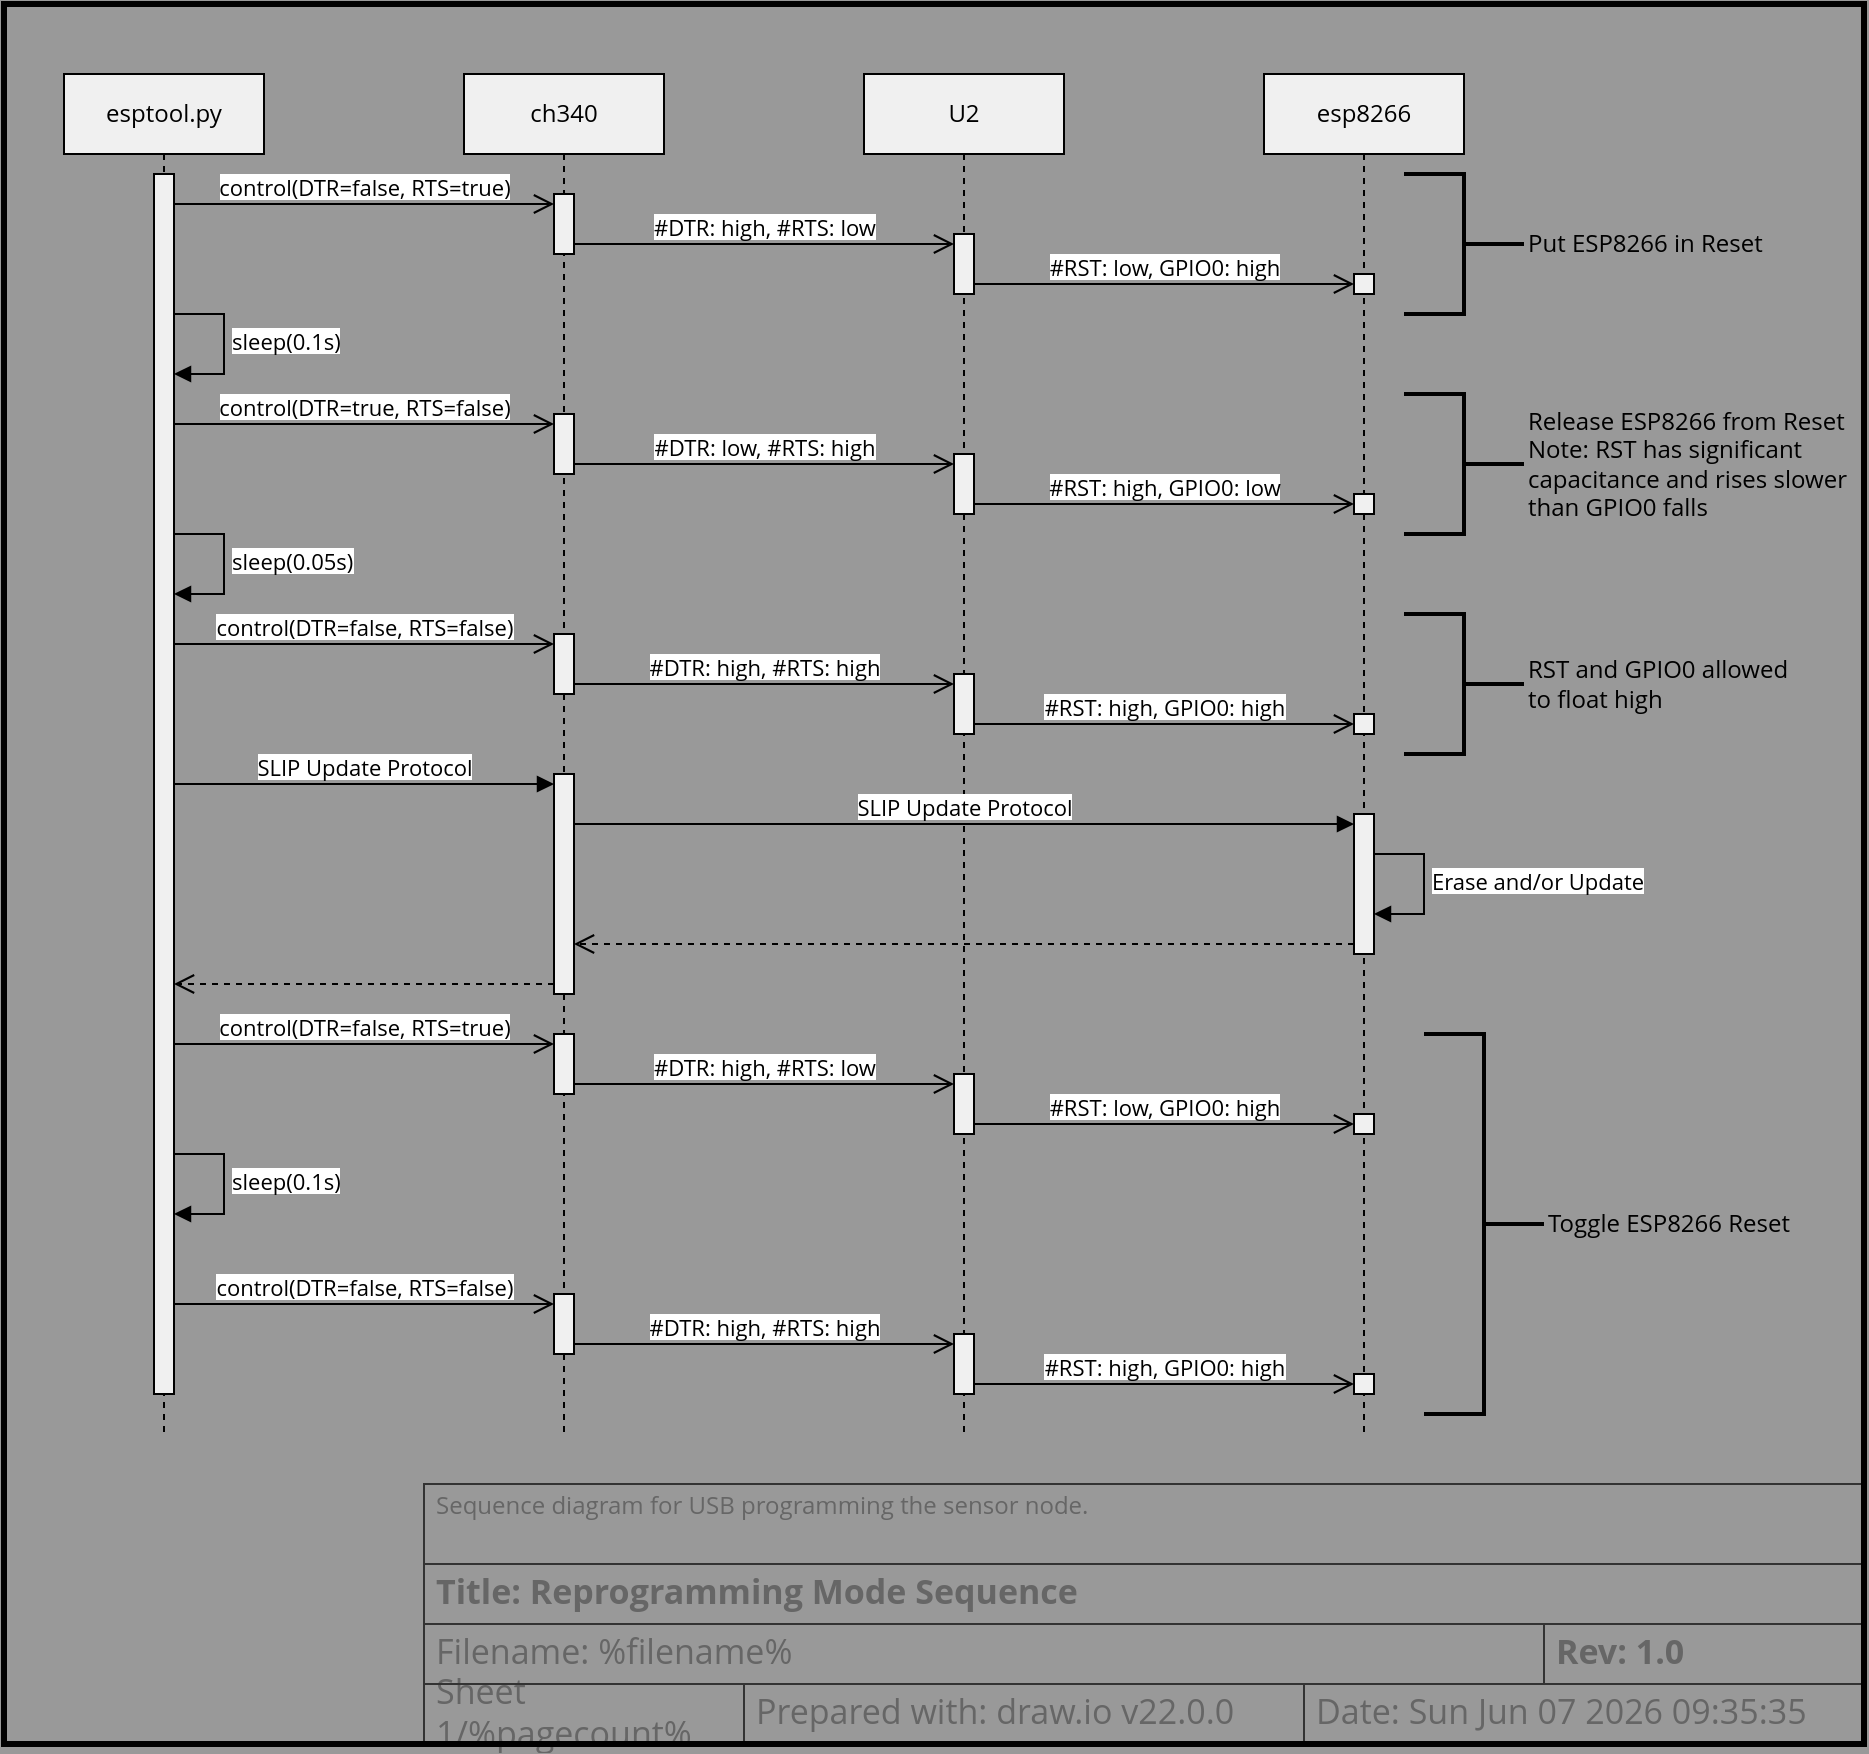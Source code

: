 <mxfile version="22.0.2" type="device">
  <diagram name="Reprogramming Mode Sequence" id="fo18u6Ch1KVScq3Fo-Wy">
    <mxGraphModel dx="2152" dy="1611" grid="1" gridSize="10" guides="1" tooltips="1" connect="1" arrows="1" fold="1" page="1" pageScale="1" pageWidth="800" pageHeight="350" background="#999999" math="0" shadow="0">
      <root>
        <object label="" description="Sequence diagram for USB programming the sensor node." rev="1.0" id="0">
          <mxCell />
        </object>
        <object label="Title Block" id="1">
          <mxCell style="locked=1;" parent="0" />
        </object>
        <mxCell id="h7L3MlKvrl_dhOmhB3lf-10" value="Prepared with: draw.io v22.0.0" style="strokeWidth=1;shadow=0;dashed=0;align=center;html=1;shape=mxgraph.mockup.text.textBox;fontColor=#666666;align=left;fontSize=17;spacingLeft=4;spacingTop=-3;whiteSpace=wrap;strokeColor=#333333;mainText=;fillColor=none;fontFamily=Open Sans;movable=1;resizable=1;rotatable=1;deletable=1;editable=1;locked=0;connectable=1;" parent="1" vertex="1">
          <mxGeometry x="220" y="300" width="280" height="30" as="geometry" />
        </mxCell>
        <object label="&lt;div align=&quot;left&quot;&gt;Sheet %pagenumber%/%pagecount%&lt;/div&gt;" placeholders="1" id="h7L3MlKvrl_dhOmhB3lf-12">
          <mxCell style="strokeWidth=1;shadow=0;dashed=0;align=left;html=1;shape=mxgraph.mockup.text.textBox;fontColor=#666666;align=left;fontSize=17;spacingLeft=4;spacingTop=-3;whiteSpace=wrap;strokeColor=#333333;mainText=;fillColor=none;fontFamily=Open Sans;movable=1;resizable=1;rotatable=1;deletable=1;editable=1;locked=0;connectable=1;" parent="1" vertex="1">
            <mxGeometry x="60" y="300" width="160" height="30" as="geometry" />
          </mxCell>
        </object>
        <object label="Date: &lt;font style=&quot;font-size: 17px;&quot;&gt;%date{ddd mmm dd yyyy HH:MM:ss}%&lt;/font&gt;" placeholders="1" id="h7L3MlKvrl_dhOmhB3lf-13">
          <mxCell style="strokeWidth=1;shadow=0;dashed=0;align=center;html=1;shape=mxgraph.mockup.text.textBox;fontColor=#666666;align=left;fontSize=17;spacingLeft=4;spacingTop=-3;whiteSpace=wrap;strokeColor=#333333;mainText=;fillColor=none;fontFamily=Open Sans;movable=1;resizable=1;rotatable=1;deletable=1;editable=1;locked=0;connectable=1;" parent="1" vertex="1">
            <mxGeometry x="500" y="300" width="280" height="30" as="geometry" />
          </mxCell>
        </object>
        <object label="&lt;b&gt;Title: %page%&lt;/b&gt;" placeholders="1" id="h7L3MlKvrl_dhOmhB3lf-14">
          <mxCell style="strokeWidth=1;shadow=0;dashed=0;align=center;html=1;shape=mxgraph.mockup.text.textBox;fontColor=#666666;align=left;fontSize=17;spacingLeft=4;spacingTop=-3;whiteSpace=wrap;strokeColor=#333333;mainText=;fillColor=none;fontFamily=Open Sans;movable=1;resizable=1;rotatable=1;deletable=1;editable=1;locked=0;connectable=1;" parent="1" vertex="1">
            <mxGeometry x="60" y="240" width="720" height="30" as="geometry" />
          </mxCell>
        </object>
        <object label="Filename: %filename%" placeholders="1" id="h7L3MlKvrl_dhOmhB3lf-15">
          <mxCell style="strokeWidth=1;shadow=0;dashed=0;align=center;html=1;shape=mxgraph.mockup.text.textBox;fontColor=#666666;align=left;fontSize=17;spacingLeft=4;spacingTop=-3;whiteSpace=wrap;strokeColor=#333333;mainText=;fillColor=none;fontFamily=Open Sans;movable=1;resizable=1;rotatable=1;deletable=1;editable=1;locked=0;connectable=1;" parent="1" vertex="1">
            <mxGeometry x="60" y="270" width="560" height="30" as="geometry" />
          </mxCell>
        </object>
        <object label="&lt;div align=&quot;left&quot;&gt;%description%&lt;/div&gt;" placeholders="1" id="h7L3MlKvrl_dhOmhB3lf-16">
          <mxCell style="strokeWidth=1;shadow=0;dashed=0;html=1;shape=mxgraph.mockup.text.textBox;fontColor=#666666;align=left;verticalAlign=top;fontSize=12;spacingLeft=4;spacingTop=-3;whiteSpace=wrap;strokeColor=#333333;mainText=;fillColor=none;fontFamily=Open Sans;movable=1;resizable=1;rotatable=1;deletable=1;editable=1;locked=0;connectable=1;" parent="1" vertex="1">
            <mxGeometry x="60" y="200" width="720" height="40" as="geometry" />
          </mxCell>
        </object>
        <object label="&lt;b&gt;Rev: %rev%&lt;br&gt;&lt;/b&gt;" placeholders="1" id="EyKvBmyPNv_MzgSUc5b6-1">
          <mxCell style="strokeWidth=1;shadow=0;dashed=0;align=center;html=1;shape=mxgraph.mockup.text.textBox;fontColor=#666666;align=left;fontSize=17;spacingLeft=4;spacingTop=-3;whiteSpace=wrap;strokeColor=#333333;mainText=;fillColor=none;fontFamily=Open Sans;movable=1;resizable=1;rotatable=1;deletable=1;editable=1;locked=0;connectable=1;" parent="1" vertex="1">
            <mxGeometry x="620" y="270" width="160" height="30" as="geometry" />
          </mxCell>
        </object>
        <object label="Drawing Frame" id="2jkEU8j2_UPUL1MGRyPS-1">
          <mxCell style="locked=1;" parent="0" />
        </object>
        <mxCell id="2jkEU8j2_UPUL1MGRyPS-2" value="" style="rounded=0;whiteSpace=wrap;html=1;fillColor=none;strokeWidth=3;movable=1;resizable=1;rotatable=1;deletable=1;editable=1;locked=0;connectable=1;" parent="2jkEU8j2_UPUL1MGRyPS-1" vertex="1">
          <mxGeometry x="-150" y="-540" width="930" height="870" as="geometry" />
        </mxCell>
        <object label="Document" id="NbdiYjX3MhI7OpqD2NvG-1">
          <mxCell parent="0" />
        </object>
        <mxCell id="Iwt6Ft-PqrTWGJXxDrMG-19" value="ch340" style="shape=umlLifeline;perimeter=lifelinePerimeter;whiteSpace=wrap;html=1;container=1;dropTarget=0;collapsible=0;recursiveResize=0;outlineConnect=0;portConstraint=eastwest;newEdgeStyle={&quot;curved&quot;:0,&quot;rounded&quot;:0};fontFamily=Open Sans;fillColor=#F0F0F0;" vertex="1" parent="NbdiYjX3MhI7OpqD2NvG-1">
          <mxGeometry x="80" y="-505" width="100" height="680" as="geometry" />
        </mxCell>
        <mxCell id="Iwt6Ft-PqrTWGJXxDrMG-23" value="" style="html=1;points=[[0,0,0,0,5],[0,1,0,0,-5],[1,0,0,0,5],[1,1,0,0,-5]];perimeter=orthogonalPerimeter;outlineConnect=0;targetShapes=umlLifeline;portConstraint=eastwest;newEdgeStyle={&quot;curved&quot;:0,&quot;rounded&quot;:0};fontFamily=Open Sans;fillColor=#F0F0F0;" vertex="1" parent="Iwt6Ft-PqrTWGJXxDrMG-19">
          <mxGeometry x="45" y="60" width="10" height="30" as="geometry" />
        </mxCell>
        <mxCell id="Iwt6Ft-PqrTWGJXxDrMG-41" value="" style="html=1;points=[[0,0,0,0,5],[0,1,0,0,-5],[1,0,0,0,5],[1,1,0,0,-5]];perimeter=orthogonalPerimeter;outlineConnect=0;targetShapes=umlLifeline;portConstraint=eastwest;newEdgeStyle={&quot;curved&quot;:0,&quot;rounded&quot;:0};fontFamily=Open Sans;fillColor=#F0F0F0;" vertex="1" parent="Iwt6Ft-PqrTWGJXxDrMG-19">
          <mxGeometry x="45" y="170" width="10" height="30" as="geometry" />
        </mxCell>
        <mxCell id="Iwt6Ft-PqrTWGJXxDrMG-51" value="" style="html=1;points=[[0,0,0,0,5],[0,1,0,0,-5],[1,0,0,0,5],[1,1,0,0,-5]];perimeter=orthogonalPerimeter;outlineConnect=0;targetShapes=umlLifeline;portConstraint=eastwest;newEdgeStyle={&quot;curved&quot;:0,&quot;rounded&quot;:0};fontFamily=Open Sans;fillColor=#F0F0F0;" vertex="1" parent="Iwt6Ft-PqrTWGJXxDrMG-19">
          <mxGeometry x="45" y="280" width="10" height="30" as="geometry" />
        </mxCell>
        <mxCell id="Iwt6Ft-PqrTWGJXxDrMG-60" value="" style="html=1;points=[[0,0,0,0,5],[0,1,0,0,-5],[1,0,0,0,5],[1,1,0,0,-5]];perimeter=orthogonalPerimeter;outlineConnect=0;targetShapes=umlLifeline;portConstraint=eastwest;newEdgeStyle={&quot;curved&quot;:0,&quot;rounded&quot;:0};fontFamily=Open Sans;fillColor=#F0F0F0;" vertex="1" parent="Iwt6Ft-PqrTWGJXxDrMG-19">
          <mxGeometry x="45" y="350" width="10" height="110" as="geometry" />
        </mxCell>
        <mxCell id="Iwt6Ft-PqrTWGJXxDrMG-76" value="" style="html=1;points=[[0,0,0,0,5],[0,1,0,0,-5],[1,0,0,0,5],[1,1,0,0,-5]];perimeter=orthogonalPerimeter;outlineConnect=0;targetShapes=umlLifeline;portConstraint=eastwest;newEdgeStyle={&quot;curved&quot;:0,&quot;rounded&quot;:0};fontFamily=Open Sans;fillColor=#F0F0F0;" vertex="1" parent="Iwt6Ft-PqrTWGJXxDrMG-19">
          <mxGeometry x="45" y="480" width="10" height="30" as="geometry" />
        </mxCell>
        <mxCell id="Iwt6Ft-PqrTWGJXxDrMG-69" value="" style="html=1;points=[[0,0,0,0,5],[0,1,0,0,-5],[1,0,0,0,5],[1,1,0,0,-5]];perimeter=orthogonalPerimeter;outlineConnect=0;targetShapes=umlLifeline;portConstraint=eastwest;newEdgeStyle={&quot;curved&quot;:0,&quot;rounded&quot;:0};fontFamily=Open Sans;fillColor=#F0F0F0;" vertex="1" parent="Iwt6Ft-PqrTWGJXxDrMG-19">
          <mxGeometry x="45" y="610" width="10" height="30" as="geometry" />
        </mxCell>
        <mxCell id="Iwt6Ft-PqrTWGJXxDrMG-20" value="U2" style="shape=umlLifeline;perimeter=lifelinePerimeter;whiteSpace=wrap;html=1;container=1;dropTarget=0;collapsible=0;recursiveResize=0;outlineConnect=0;portConstraint=eastwest;newEdgeStyle={&quot;curved&quot;:0,&quot;rounded&quot;:0};fontFamily=Open Sans;fillColor=#F0F0F0;" vertex="1" parent="NbdiYjX3MhI7OpqD2NvG-1">
          <mxGeometry x="280" y="-505" width="100" height="680" as="geometry" />
        </mxCell>
        <mxCell id="Iwt6Ft-PqrTWGJXxDrMG-31" value="" style="html=1;points=[[0,0,0,0,5],[0,1,0,0,-5],[1,0,0,0,5],[1,1,0,0,-5]];perimeter=orthogonalPerimeter;outlineConnect=0;targetShapes=umlLifeline;portConstraint=eastwest;newEdgeStyle={&quot;curved&quot;:0,&quot;rounded&quot;:0};fontFamily=Open Sans;fillColor=#F0F0F0;" vertex="1" parent="Iwt6Ft-PqrTWGJXxDrMG-20">
          <mxGeometry x="45" y="80" width="10" height="30" as="geometry" />
        </mxCell>
        <mxCell id="Iwt6Ft-PqrTWGJXxDrMG-42" value="" style="html=1;points=[[0,0,0,0,5],[0,1,0,0,-5],[1,0,0,0,5],[1,1,0,0,-5]];perimeter=orthogonalPerimeter;outlineConnect=0;targetShapes=umlLifeline;portConstraint=eastwest;newEdgeStyle={&quot;curved&quot;:0,&quot;rounded&quot;:0};fontFamily=Open Sans;fillColor=#F0F0F0;" vertex="1" parent="Iwt6Ft-PqrTWGJXxDrMG-20">
          <mxGeometry x="45" y="190" width="10" height="30" as="geometry" />
        </mxCell>
        <mxCell id="Iwt6Ft-PqrTWGJXxDrMG-52" value="" style="html=1;points=[[0,0,0,0,5],[0,1,0,0,-5],[1,0,0,0,5],[1,1,0,0,-5]];perimeter=orthogonalPerimeter;outlineConnect=0;targetShapes=umlLifeline;portConstraint=eastwest;newEdgeStyle={&quot;curved&quot;:0,&quot;rounded&quot;:0};fontFamily=Open Sans;fillColor=#F0F0F0;" vertex="1" parent="Iwt6Ft-PqrTWGJXxDrMG-20">
          <mxGeometry x="45" y="300" width="10" height="30" as="geometry" />
        </mxCell>
        <mxCell id="Iwt6Ft-PqrTWGJXxDrMG-77" value="" style="html=1;points=[[0,0,0,0,5],[0,1,0,0,-5],[1,0,0,0,5],[1,1,0,0,-5]];perimeter=orthogonalPerimeter;outlineConnect=0;targetShapes=umlLifeline;portConstraint=eastwest;newEdgeStyle={&quot;curved&quot;:0,&quot;rounded&quot;:0};fontFamily=Open Sans;fillColor=#F0F0F0;" vertex="1" parent="Iwt6Ft-PqrTWGJXxDrMG-20">
          <mxGeometry x="45" y="500" width="10" height="30" as="geometry" />
        </mxCell>
        <mxCell id="Iwt6Ft-PqrTWGJXxDrMG-70" value="" style="html=1;points=[[0,0,0,0,5],[0,1,0,0,-5],[1,0,0,0,5],[1,1,0,0,-5]];perimeter=orthogonalPerimeter;outlineConnect=0;targetShapes=umlLifeline;portConstraint=eastwest;newEdgeStyle={&quot;curved&quot;:0,&quot;rounded&quot;:0};fontFamily=Open Sans;fillColor=#F0F0F0;" vertex="1" parent="Iwt6Ft-PqrTWGJXxDrMG-20">
          <mxGeometry x="45" y="630" width="10" height="30" as="geometry" />
        </mxCell>
        <mxCell id="Iwt6Ft-PqrTWGJXxDrMG-68" value="sleep(0.1s)" style="html=1;align=left;spacingLeft=2;endArrow=block;rounded=0;edgeStyle=orthogonalEdgeStyle;curved=0;rounded=0;fontFamily=Open Sans;" edge="1" parent="NbdiYjX3MhI7OpqD2NvG-1">
          <mxGeometry relative="1" as="geometry">
            <mxPoint x="-70" y="35" as="sourcePoint" />
            <Array as="points">
              <mxPoint x="-40" y="65" />
            </Array>
            <mxPoint x="-65" y="65" as="targetPoint" />
          </mxGeometry>
        </mxCell>
        <mxCell id="Iwt6Ft-PqrTWGJXxDrMG-50" value="sleep(0.05s)" style="html=1;align=left;spacingLeft=2;endArrow=block;rounded=0;edgeStyle=orthogonalEdgeStyle;curved=0;rounded=0;fontFamily=Open Sans;" edge="1" parent="NbdiYjX3MhI7OpqD2NvG-1">
          <mxGeometry relative="1" as="geometry">
            <mxPoint x="-70" y="-275" as="sourcePoint" />
            <Array as="points">
              <mxPoint x="-40" y="-245" />
            </Array>
            <mxPoint x="-65" y="-245" as="targetPoint" />
          </mxGeometry>
        </mxCell>
        <mxCell id="Iwt6Ft-PqrTWGJXxDrMG-40" value="sleep(0.1s)" style="html=1;align=left;spacingLeft=2;endArrow=block;rounded=0;edgeStyle=orthogonalEdgeStyle;curved=0;rounded=0;fontFamily=Open Sans;" edge="1" parent="NbdiYjX3MhI7OpqD2NvG-1">
          <mxGeometry relative="1" as="geometry">
            <mxPoint x="-70" y="-385" as="sourcePoint" />
            <Array as="points">
              <mxPoint x="-40" y="-355" />
            </Array>
            <mxPoint x="-65" y="-355" as="targetPoint" />
          </mxGeometry>
        </mxCell>
        <mxCell id="Iwt6Ft-PqrTWGJXxDrMG-26" value="control(DTR=false, RTS=true)" style="html=1;verticalAlign=bottom;endArrow=open;endSize=8;curved=0;rounded=0;fontFamily=Open Sans;entryX=0;entryY=0;entryDx=0;entryDy=5;entryPerimeter=0;" edge="1" parent="NbdiYjX3MhI7OpqD2NvG-1" source="Iwt6Ft-PqrTWGJXxDrMG-22" target="Iwt6Ft-PqrTWGJXxDrMG-23">
          <mxGeometry width="80" relative="1" as="geometry">
            <mxPoint x="-65" y="-430" as="sourcePoint" />
            <mxPoint x="125" y="-430" as="targetPoint" />
          </mxGeometry>
        </mxCell>
        <mxCell id="Iwt6Ft-PqrTWGJXxDrMG-27" value="#DTR: high, #RTS: low" style="html=1;verticalAlign=bottom;endArrow=open;endSize=8;curved=0;rounded=0;fontFamily=Open Sans;entryX=0;entryY=0;entryDx=0;entryDy=5;entryPerimeter=0;exitX=1;exitY=1;exitDx=0;exitDy=-5;exitPerimeter=0;" edge="1" parent="NbdiYjX3MhI7OpqD2NvG-1" source="Iwt6Ft-PqrTWGJXxDrMG-23" target="Iwt6Ft-PqrTWGJXxDrMG-31">
          <mxGeometry width="80" relative="1" as="geometry">
            <mxPoint x="135" y="-415" as="sourcePoint" />
            <mxPoint x="325" y="-415" as="targetPoint" />
          </mxGeometry>
        </mxCell>
        <mxCell id="Iwt6Ft-PqrTWGJXxDrMG-35" value="#RST: low, GPIO0: high" style="html=1;verticalAlign=bottom;endArrow=open;endSize=8;curved=0;rounded=0;fontFamily=Open Sans;exitX=1;exitY=1;exitDx=0;exitDy=-5;exitPerimeter=0;entryX=0;entryY=0;entryDx=0;entryDy=5;entryPerimeter=0;" edge="1" parent="NbdiYjX3MhI7OpqD2NvG-1" source="Iwt6Ft-PqrTWGJXxDrMG-31" target="Iwt6Ft-PqrTWGJXxDrMG-34">
          <mxGeometry width="80" relative="1" as="geometry">
            <mxPoint x="330" y="-405" as="sourcePoint" />
            <mxPoint x="520" y="-405" as="targetPoint" />
          </mxGeometry>
        </mxCell>
        <mxCell id="Iwt6Ft-PqrTWGJXxDrMG-38" value="Put ESP8266 in Reset" style="strokeWidth=2;html=1;shape=mxgraph.flowchart.annotation_2;align=left;labelPosition=right;pointerEvents=1;direction=west;fontFamily=Open Sans;" vertex="1" parent="NbdiYjX3MhI7OpqD2NvG-1">
          <mxGeometry x="550" y="-455" width="60" height="70" as="geometry" />
        </mxCell>
        <mxCell id="Iwt6Ft-PqrTWGJXxDrMG-43" value="control(DTR=true, RTS=false)" style="html=1;verticalAlign=bottom;endArrow=open;endSize=8;curved=0;rounded=0;fontFamily=Open Sans;entryX=0;entryY=0;entryDx=0;entryDy=5;entryPerimeter=0;" edge="1" parent="NbdiYjX3MhI7OpqD2NvG-1" target="Iwt6Ft-PqrTWGJXxDrMG-41" source="Iwt6Ft-PqrTWGJXxDrMG-22">
          <mxGeometry width="80" relative="1" as="geometry">
            <mxPoint x="-40" y="-330" as="sourcePoint" />
            <mxPoint x="150" y="-320" as="targetPoint" />
          </mxGeometry>
        </mxCell>
        <mxCell id="Iwt6Ft-PqrTWGJXxDrMG-44" value="#DTR: low, #RTS: high" style="html=1;verticalAlign=bottom;endArrow=open;endSize=8;curved=0;rounded=0;fontFamily=Open Sans;entryX=0;entryY=0;entryDx=0;entryDy=5;entryPerimeter=0;exitX=1;exitY=1;exitDx=0;exitDy=-5;exitPerimeter=0;" edge="1" parent="NbdiYjX3MhI7OpqD2NvG-1" source="Iwt6Ft-PqrTWGJXxDrMG-41" target="Iwt6Ft-PqrTWGJXxDrMG-42">
          <mxGeometry width="80" relative="1" as="geometry">
            <mxPoint x="160" y="-305" as="sourcePoint" />
            <mxPoint x="350" y="-305" as="targetPoint" />
          </mxGeometry>
        </mxCell>
        <mxCell id="Iwt6Ft-PqrTWGJXxDrMG-46" value="#RST: high, GPIO0: low" style="html=1;verticalAlign=bottom;endArrow=open;endSize=8;curved=0;rounded=0;fontFamily=Open Sans;exitX=1;exitY=1;exitDx=0;exitDy=-5;exitPerimeter=0;entryX=0;entryY=0;entryDx=0;entryDy=5;entryPerimeter=0;" edge="1" parent="NbdiYjX3MhI7OpqD2NvG-1" source="Iwt6Ft-PqrTWGJXxDrMG-42" target="Iwt6Ft-PqrTWGJXxDrMG-45">
          <mxGeometry width="80" relative="1" as="geometry">
            <mxPoint x="355" y="-295" as="sourcePoint" />
            <mxPoint x="545" y="-295" as="targetPoint" />
          </mxGeometry>
        </mxCell>
        <mxCell id="Iwt6Ft-PqrTWGJXxDrMG-47" value="Release ESP8266 from Reset&lt;br&gt;Note: RST has significant&lt;br&gt;capacitance and rises slower&lt;br&gt;than GPIO0 falls" style="strokeWidth=2;html=1;shape=mxgraph.flowchart.annotation_2;align=left;labelPosition=right;pointerEvents=1;direction=west;fontFamily=Open Sans;" vertex="1" parent="NbdiYjX3MhI7OpqD2NvG-1">
          <mxGeometry x="550" y="-345" width="60" height="70" as="geometry" />
        </mxCell>
        <mxCell id="Iwt6Ft-PqrTWGJXxDrMG-54" value="control(DTR=false, RTS=false)" style="html=1;verticalAlign=bottom;endArrow=open;endSize=8;curved=0;rounded=0;fontFamily=Open Sans;entryX=0;entryY=0;entryDx=0;entryDy=5;entryPerimeter=0;" edge="1" parent="NbdiYjX3MhI7OpqD2NvG-1" target="Iwt6Ft-PqrTWGJXxDrMG-51" source="Iwt6Ft-PqrTWGJXxDrMG-22">
          <mxGeometry width="80" relative="1" as="geometry">
            <mxPoint x="-40" y="-210" as="sourcePoint" />
            <mxPoint x="195" y="-200" as="targetPoint" />
          </mxGeometry>
        </mxCell>
        <mxCell id="Iwt6Ft-PqrTWGJXxDrMG-55" value="#DTR: high, #RTS: high" style="html=1;verticalAlign=bottom;endArrow=open;endSize=8;curved=0;rounded=0;fontFamily=Open Sans;entryX=0;entryY=0;entryDx=0;entryDy=5;entryPerimeter=0;exitX=1;exitY=1;exitDx=0;exitDy=-5;exitPerimeter=0;" edge="1" parent="NbdiYjX3MhI7OpqD2NvG-1" source="Iwt6Ft-PqrTWGJXxDrMG-51" target="Iwt6Ft-PqrTWGJXxDrMG-52">
          <mxGeometry width="80" relative="1" as="geometry">
            <mxPoint x="205" y="-185" as="sourcePoint" />
            <mxPoint x="395" y="-185" as="targetPoint" />
          </mxGeometry>
        </mxCell>
        <mxCell id="Iwt6Ft-PqrTWGJXxDrMG-56" value="#RST: high, GPIO0: high" style="html=1;verticalAlign=bottom;endArrow=open;endSize=8;curved=0;rounded=0;fontFamily=Open Sans;exitX=1;exitY=1;exitDx=0;exitDy=-5;exitPerimeter=0;entryX=0;entryY=0;entryDx=0;entryDy=5;entryPerimeter=0;" edge="1" parent="NbdiYjX3MhI7OpqD2NvG-1" source="Iwt6Ft-PqrTWGJXxDrMG-52" target="Iwt6Ft-PqrTWGJXxDrMG-53">
          <mxGeometry width="80" relative="1" as="geometry">
            <mxPoint x="400" y="-175" as="sourcePoint" />
            <mxPoint x="590" y="-175" as="targetPoint" />
          </mxGeometry>
        </mxCell>
        <mxCell id="Iwt6Ft-PqrTWGJXxDrMG-57" value="RST and GPIO0 allowed&lt;br&gt;to float high" style="strokeWidth=2;html=1;shape=mxgraph.flowchart.annotation_2;align=left;labelPosition=right;pointerEvents=1;direction=west;fontFamily=Open Sans;" vertex="1" parent="NbdiYjX3MhI7OpqD2NvG-1">
          <mxGeometry x="550" y="-235" width="60" height="70" as="geometry" />
        </mxCell>
        <mxCell id="Iwt6Ft-PqrTWGJXxDrMG-58" value="SLIP Update Protocol" style="html=1;verticalAlign=bottom;endArrow=block;curved=0;rounded=0;entryX=0;entryY=0;entryDx=0;entryDy=5;entryPerimeter=0;fontFamily=Open Sans;" edge="1" parent="NbdiYjX3MhI7OpqD2NvG-1" source="Iwt6Ft-PqrTWGJXxDrMG-22" target="Iwt6Ft-PqrTWGJXxDrMG-60">
          <mxGeometry relative="1" as="geometry">
            <mxPoint x="290" y="-185" as="sourcePoint" />
            <mxPoint x="360" y="-185" as="targetPoint" />
            <mxPoint as="offset" />
          </mxGeometry>
        </mxCell>
        <mxCell id="Iwt6Ft-PqrTWGJXxDrMG-61" value="" style="html=1;verticalAlign=bottom;endArrow=open;dashed=1;endSize=8;curved=0;rounded=0;exitX=0;exitY=1;exitDx=0;exitDy=-5;fontFamily=Open Sans;" edge="1" source="Iwt6Ft-PqrTWGJXxDrMG-60" parent="NbdiYjX3MhI7OpqD2NvG-1" target="Iwt6Ft-PqrTWGJXxDrMG-22">
          <mxGeometry relative="1" as="geometry">
            <mxPoint x="55" y="-80" as="targetPoint" />
          </mxGeometry>
        </mxCell>
        <mxCell id="Iwt6Ft-PqrTWGJXxDrMG-64" value="" style="html=1;verticalAlign=bottom;endArrow=open;dashed=1;endSize=8;curved=0;rounded=0;exitX=0;exitY=1;exitDx=0;exitDy=-5;fontFamily=Open Sans;" edge="1" source="Iwt6Ft-PqrTWGJXxDrMG-63" parent="NbdiYjX3MhI7OpqD2NvG-1" target="Iwt6Ft-PqrTWGJXxDrMG-60">
          <mxGeometry relative="1" as="geometry">
            <mxPoint x="455" y="-60" as="targetPoint" />
          </mxGeometry>
        </mxCell>
        <mxCell id="Iwt6Ft-PqrTWGJXxDrMG-65" value="SLIP Update Protocol" style="html=1;verticalAlign=bottom;endArrow=block;curved=0;rounded=0;entryX=0;entryY=0;entryDx=0;entryDy=5;entryPerimeter=0;fontFamily=Open Sans;" edge="1" parent="NbdiYjX3MhI7OpqD2NvG-1" source="Iwt6Ft-PqrTWGJXxDrMG-60" target="Iwt6Ft-PqrTWGJXxDrMG-63">
          <mxGeometry relative="1" as="geometry">
            <mxPoint x="290" y="-185" as="sourcePoint" />
            <mxPoint x="360" y="-185" as="targetPoint" />
          </mxGeometry>
        </mxCell>
        <mxCell id="Iwt6Ft-PqrTWGJXxDrMG-72" value="control(DTR=false, RTS=false)" style="html=1;verticalAlign=bottom;endArrow=open;endSize=8;curved=0;rounded=0;fontFamily=Open Sans;entryX=0;entryY=0;entryDx=0;entryDy=5;entryPerimeter=0;" edge="1" parent="NbdiYjX3MhI7OpqD2NvG-1" target="Iwt6Ft-PqrTWGJXxDrMG-69" source="Iwt6Ft-PqrTWGJXxDrMG-22">
          <mxGeometry width="80" relative="1" as="geometry">
            <mxPoint x="-55" y="110" as="sourcePoint" />
            <mxPoint x="205" y="130" as="targetPoint" />
          </mxGeometry>
        </mxCell>
        <mxCell id="Iwt6Ft-PqrTWGJXxDrMG-73" value="#DTR: high, #RTS: high" style="html=1;verticalAlign=bottom;endArrow=open;endSize=8;curved=0;rounded=0;fontFamily=Open Sans;entryX=0;entryY=0;entryDx=0;entryDy=5;entryPerimeter=0;exitX=1;exitY=1;exitDx=0;exitDy=-5;exitPerimeter=0;" edge="1" parent="NbdiYjX3MhI7OpqD2NvG-1" source="Iwt6Ft-PqrTWGJXxDrMG-69" target="Iwt6Ft-PqrTWGJXxDrMG-70">
          <mxGeometry width="80" relative="1" as="geometry">
            <mxPoint x="215" y="145" as="sourcePoint" />
            <mxPoint x="405" y="145" as="targetPoint" />
          </mxGeometry>
        </mxCell>
        <mxCell id="Iwt6Ft-PqrTWGJXxDrMG-74" value="#RST: high, GPIO0: high" style="html=1;verticalAlign=bottom;endArrow=open;endSize=8;curved=0;rounded=0;fontFamily=Open Sans;exitX=1;exitY=1;exitDx=0;exitDy=-5;exitPerimeter=0;entryX=0;entryY=0;entryDx=0;entryDy=5;entryPerimeter=0;" edge="1" parent="NbdiYjX3MhI7OpqD2NvG-1" source="Iwt6Ft-PqrTWGJXxDrMG-70" target="Iwt6Ft-PqrTWGJXxDrMG-71">
          <mxGeometry width="80" relative="1" as="geometry">
            <mxPoint x="410" y="155" as="sourcePoint" />
            <mxPoint x="600" y="155" as="targetPoint" />
          </mxGeometry>
        </mxCell>
        <mxCell id="Iwt6Ft-PqrTWGJXxDrMG-75" value="Toggle ESP8266 Reset" style="strokeWidth=2;html=1;shape=mxgraph.flowchart.annotation_2;align=left;labelPosition=right;pointerEvents=1;direction=west;fontFamily=Open Sans;" vertex="1" parent="NbdiYjX3MhI7OpqD2NvG-1">
          <mxGeometry x="560" y="-25" width="60" height="190" as="geometry" />
        </mxCell>
        <mxCell id="Iwt6Ft-PqrTWGJXxDrMG-79" value="control(DTR=false, RTS=true)" style="html=1;verticalAlign=bottom;endArrow=open;endSize=8;curved=0;rounded=0;fontFamily=Open Sans;entryX=0;entryY=0;entryDx=0;entryDy=5;entryPerimeter=0;" edge="1" parent="NbdiYjX3MhI7OpqD2NvG-1" target="Iwt6Ft-PqrTWGJXxDrMG-76" source="Iwt6Ft-PqrTWGJXxDrMG-22">
          <mxGeometry width="80" relative="1" as="geometry">
            <mxPoint x="-55" y="-20" as="sourcePoint" />
            <mxPoint x="205" as="targetPoint" />
          </mxGeometry>
        </mxCell>
        <mxCell id="Iwt6Ft-PqrTWGJXxDrMG-80" value="#DTR: high, #RTS: low" style="html=1;verticalAlign=bottom;endArrow=open;endSize=8;curved=0;rounded=0;fontFamily=Open Sans;entryX=0;entryY=0;entryDx=0;entryDy=5;entryPerimeter=0;exitX=1;exitY=1;exitDx=0;exitDy=-5;exitPerimeter=0;" edge="1" parent="NbdiYjX3MhI7OpqD2NvG-1" source="Iwt6Ft-PqrTWGJXxDrMG-76" target="Iwt6Ft-PqrTWGJXxDrMG-77">
          <mxGeometry width="80" relative="1" as="geometry">
            <mxPoint x="215" y="15" as="sourcePoint" />
            <mxPoint x="405" y="15" as="targetPoint" />
          </mxGeometry>
        </mxCell>
        <mxCell id="Iwt6Ft-PqrTWGJXxDrMG-81" value="#RST: low, GPIO0: high" style="html=1;verticalAlign=bottom;endArrow=open;endSize=8;curved=0;rounded=0;fontFamily=Open Sans;exitX=1;exitY=1;exitDx=0;exitDy=-5;exitPerimeter=0;entryX=0;entryY=0;entryDx=0;entryDy=5;entryPerimeter=0;" edge="1" parent="NbdiYjX3MhI7OpqD2NvG-1" source="Iwt6Ft-PqrTWGJXxDrMG-77" target="Iwt6Ft-PqrTWGJXxDrMG-78">
          <mxGeometry width="80" relative="1" as="geometry">
            <mxPoint x="410" y="25" as="sourcePoint" />
            <mxPoint x="600" y="25" as="targetPoint" />
          </mxGeometry>
        </mxCell>
        <mxCell id="Iwt6Ft-PqrTWGJXxDrMG-18" value="esptool.py" style="shape=umlLifeline;perimeter=lifelinePerimeter;whiteSpace=wrap;html=1;container=1;dropTarget=0;collapsible=0;recursiveResize=0;outlineConnect=0;portConstraint=eastwest;newEdgeStyle={&quot;curved&quot;:0,&quot;rounded&quot;:0};fontFamily=Open Sans;fillColor=#F0F0F0;" vertex="1" parent="NbdiYjX3MhI7OpqD2NvG-1">
          <mxGeometry x="-120" y="-505" width="100" height="680" as="geometry" />
        </mxCell>
        <mxCell id="Iwt6Ft-PqrTWGJXxDrMG-22" value="" style="html=1;points=[[0,0,0,0,5],[0,1,0,0,-5],[1,0,0,0,5],[1,1,0,0,-5]];perimeter=orthogonalPerimeter;outlineConnect=0;targetShapes=umlLifeline;portConstraint=eastwest;newEdgeStyle={&quot;curved&quot;:0,&quot;rounded&quot;:0};fontFamily=Open Sans;fillColor=#F0F0F0;" vertex="1" parent="Iwt6Ft-PqrTWGJXxDrMG-18">
          <mxGeometry x="45" y="50" width="10" height="610" as="geometry" />
        </mxCell>
        <mxCell id="Iwt6Ft-PqrTWGJXxDrMG-33" value="esp8266" style="shape=umlLifeline;perimeter=lifelinePerimeter;whiteSpace=wrap;html=1;container=1;dropTarget=0;collapsible=0;recursiveResize=0;outlineConnect=0;portConstraint=eastwest;newEdgeStyle={&quot;curved&quot;:0,&quot;rounded&quot;:0};fontFamily=Open Sans;fillColor=#F0F0F0;" vertex="1" parent="NbdiYjX3MhI7OpqD2NvG-1">
          <mxGeometry x="480" y="-505" width="100" height="680" as="geometry" />
        </mxCell>
        <mxCell id="Iwt6Ft-PqrTWGJXxDrMG-67" value="Erase and/or Update" style="html=1;align=left;spacingLeft=2;endArrow=block;rounded=0;edgeStyle=orthogonalEdgeStyle;curved=0;rounded=0;fontFamily=Open Sans;" edge="1" parent="Iwt6Ft-PqrTWGJXxDrMG-33">
          <mxGeometry relative="1" as="geometry">
            <mxPoint x="50" y="390" as="sourcePoint" />
            <Array as="points">
              <mxPoint x="80" y="420" />
            </Array>
            <mxPoint x="55.0" y="420" as="targetPoint" />
            <mxPoint as="offset" />
          </mxGeometry>
        </mxCell>
        <mxCell id="Iwt6Ft-PqrTWGJXxDrMG-34" value="" style="html=1;points=[[0,0,0,0,5],[0,1,0,0,-5],[1,0,0,0,5],[1,1,0,0,-5]];perimeter=orthogonalPerimeter;outlineConnect=0;targetShapes=umlLifeline;portConstraint=eastwest;newEdgeStyle={&quot;curved&quot;:0,&quot;rounded&quot;:0};fontFamily=Open Sans;fillColor=#F0F0F0;" vertex="1" parent="Iwt6Ft-PqrTWGJXxDrMG-33">
          <mxGeometry x="45" y="100" width="10" height="10" as="geometry" />
        </mxCell>
        <mxCell id="Iwt6Ft-PqrTWGJXxDrMG-45" value="" style="html=1;points=[[0,0,0,0,5],[0,1,0,0,-5],[1,0,0,0,5],[1,1,0,0,-5]];perimeter=orthogonalPerimeter;outlineConnect=0;targetShapes=umlLifeline;portConstraint=eastwest;newEdgeStyle={&quot;curved&quot;:0,&quot;rounded&quot;:0};fontFamily=Open Sans;fillColor=#F0F0F0;" vertex="1" parent="Iwt6Ft-PqrTWGJXxDrMG-33">
          <mxGeometry x="45" y="210" width="10" height="10" as="geometry" />
        </mxCell>
        <mxCell id="Iwt6Ft-PqrTWGJXxDrMG-53" value="" style="html=1;points=[[0,0,0,0,5],[0,1,0,0,-5],[1,0,0,0,5],[1,1,0,0,-5]];perimeter=orthogonalPerimeter;outlineConnect=0;targetShapes=umlLifeline;portConstraint=eastwest;newEdgeStyle={&quot;curved&quot;:0,&quot;rounded&quot;:0};fontFamily=Open Sans;fillColor=#F0F0F0;" vertex="1" parent="Iwt6Ft-PqrTWGJXxDrMG-33">
          <mxGeometry x="45" y="320" width="10" height="10" as="geometry" />
        </mxCell>
        <mxCell id="Iwt6Ft-PqrTWGJXxDrMG-63" value="" style="html=1;points=[[0,0,0,0,5],[0,1,0,0,-5],[1,0,0,0,5],[1,1,0,0,-5]];perimeter=orthogonalPerimeter;outlineConnect=0;targetShapes=umlLifeline;portConstraint=eastwest;newEdgeStyle={&quot;curved&quot;:0,&quot;rounded&quot;:0};fontFamily=Open Sans;fillColor=#F0F0F0;" vertex="1" parent="Iwt6Ft-PqrTWGJXxDrMG-33">
          <mxGeometry x="45" y="370" width="10" height="70" as="geometry" />
        </mxCell>
        <mxCell id="Iwt6Ft-PqrTWGJXxDrMG-78" value="" style="html=1;points=[[0,0,0,0,5],[0,1,0,0,-5],[1,0,0,0,5],[1,1,0,0,-5]];perimeter=orthogonalPerimeter;outlineConnect=0;targetShapes=umlLifeline;portConstraint=eastwest;newEdgeStyle={&quot;curved&quot;:0,&quot;rounded&quot;:0};fontFamily=Open Sans;fillColor=#F0F0F0;" vertex="1" parent="Iwt6Ft-PqrTWGJXxDrMG-33">
          <mxGeometry x="45" y="520" width="10" height="10" as="geometry" />
        </mxCell>
        <mxCell id="Iwt6Ft-PqrTWGJXxDrMG-71" value="" style="html=1;points=[[0,0,0,0,5],[0,1,0,0,-5],[1,0,0,0,5],[1,1,0,0,-5]];perimeter=orthogonalPerimeter;outlineConnect=0;targetShapes=umlLifeline;portConstraint=eastwest;newEdgeStyle={&quot;curved&quot;:0,&quot;rounded&quot;:0};fontFamily=Open Sans;fillColor=#F0F0F0;" vertex="1" parent="Iwt6Ft-PqrTWGJXxDrMG-33">
          <mxGeometry x="45" y="650" width="10" height="10" as="geometry" />
        </mxCell>
      </root>
    </mxGraphModel>
  </diagram>
</mxfile>
